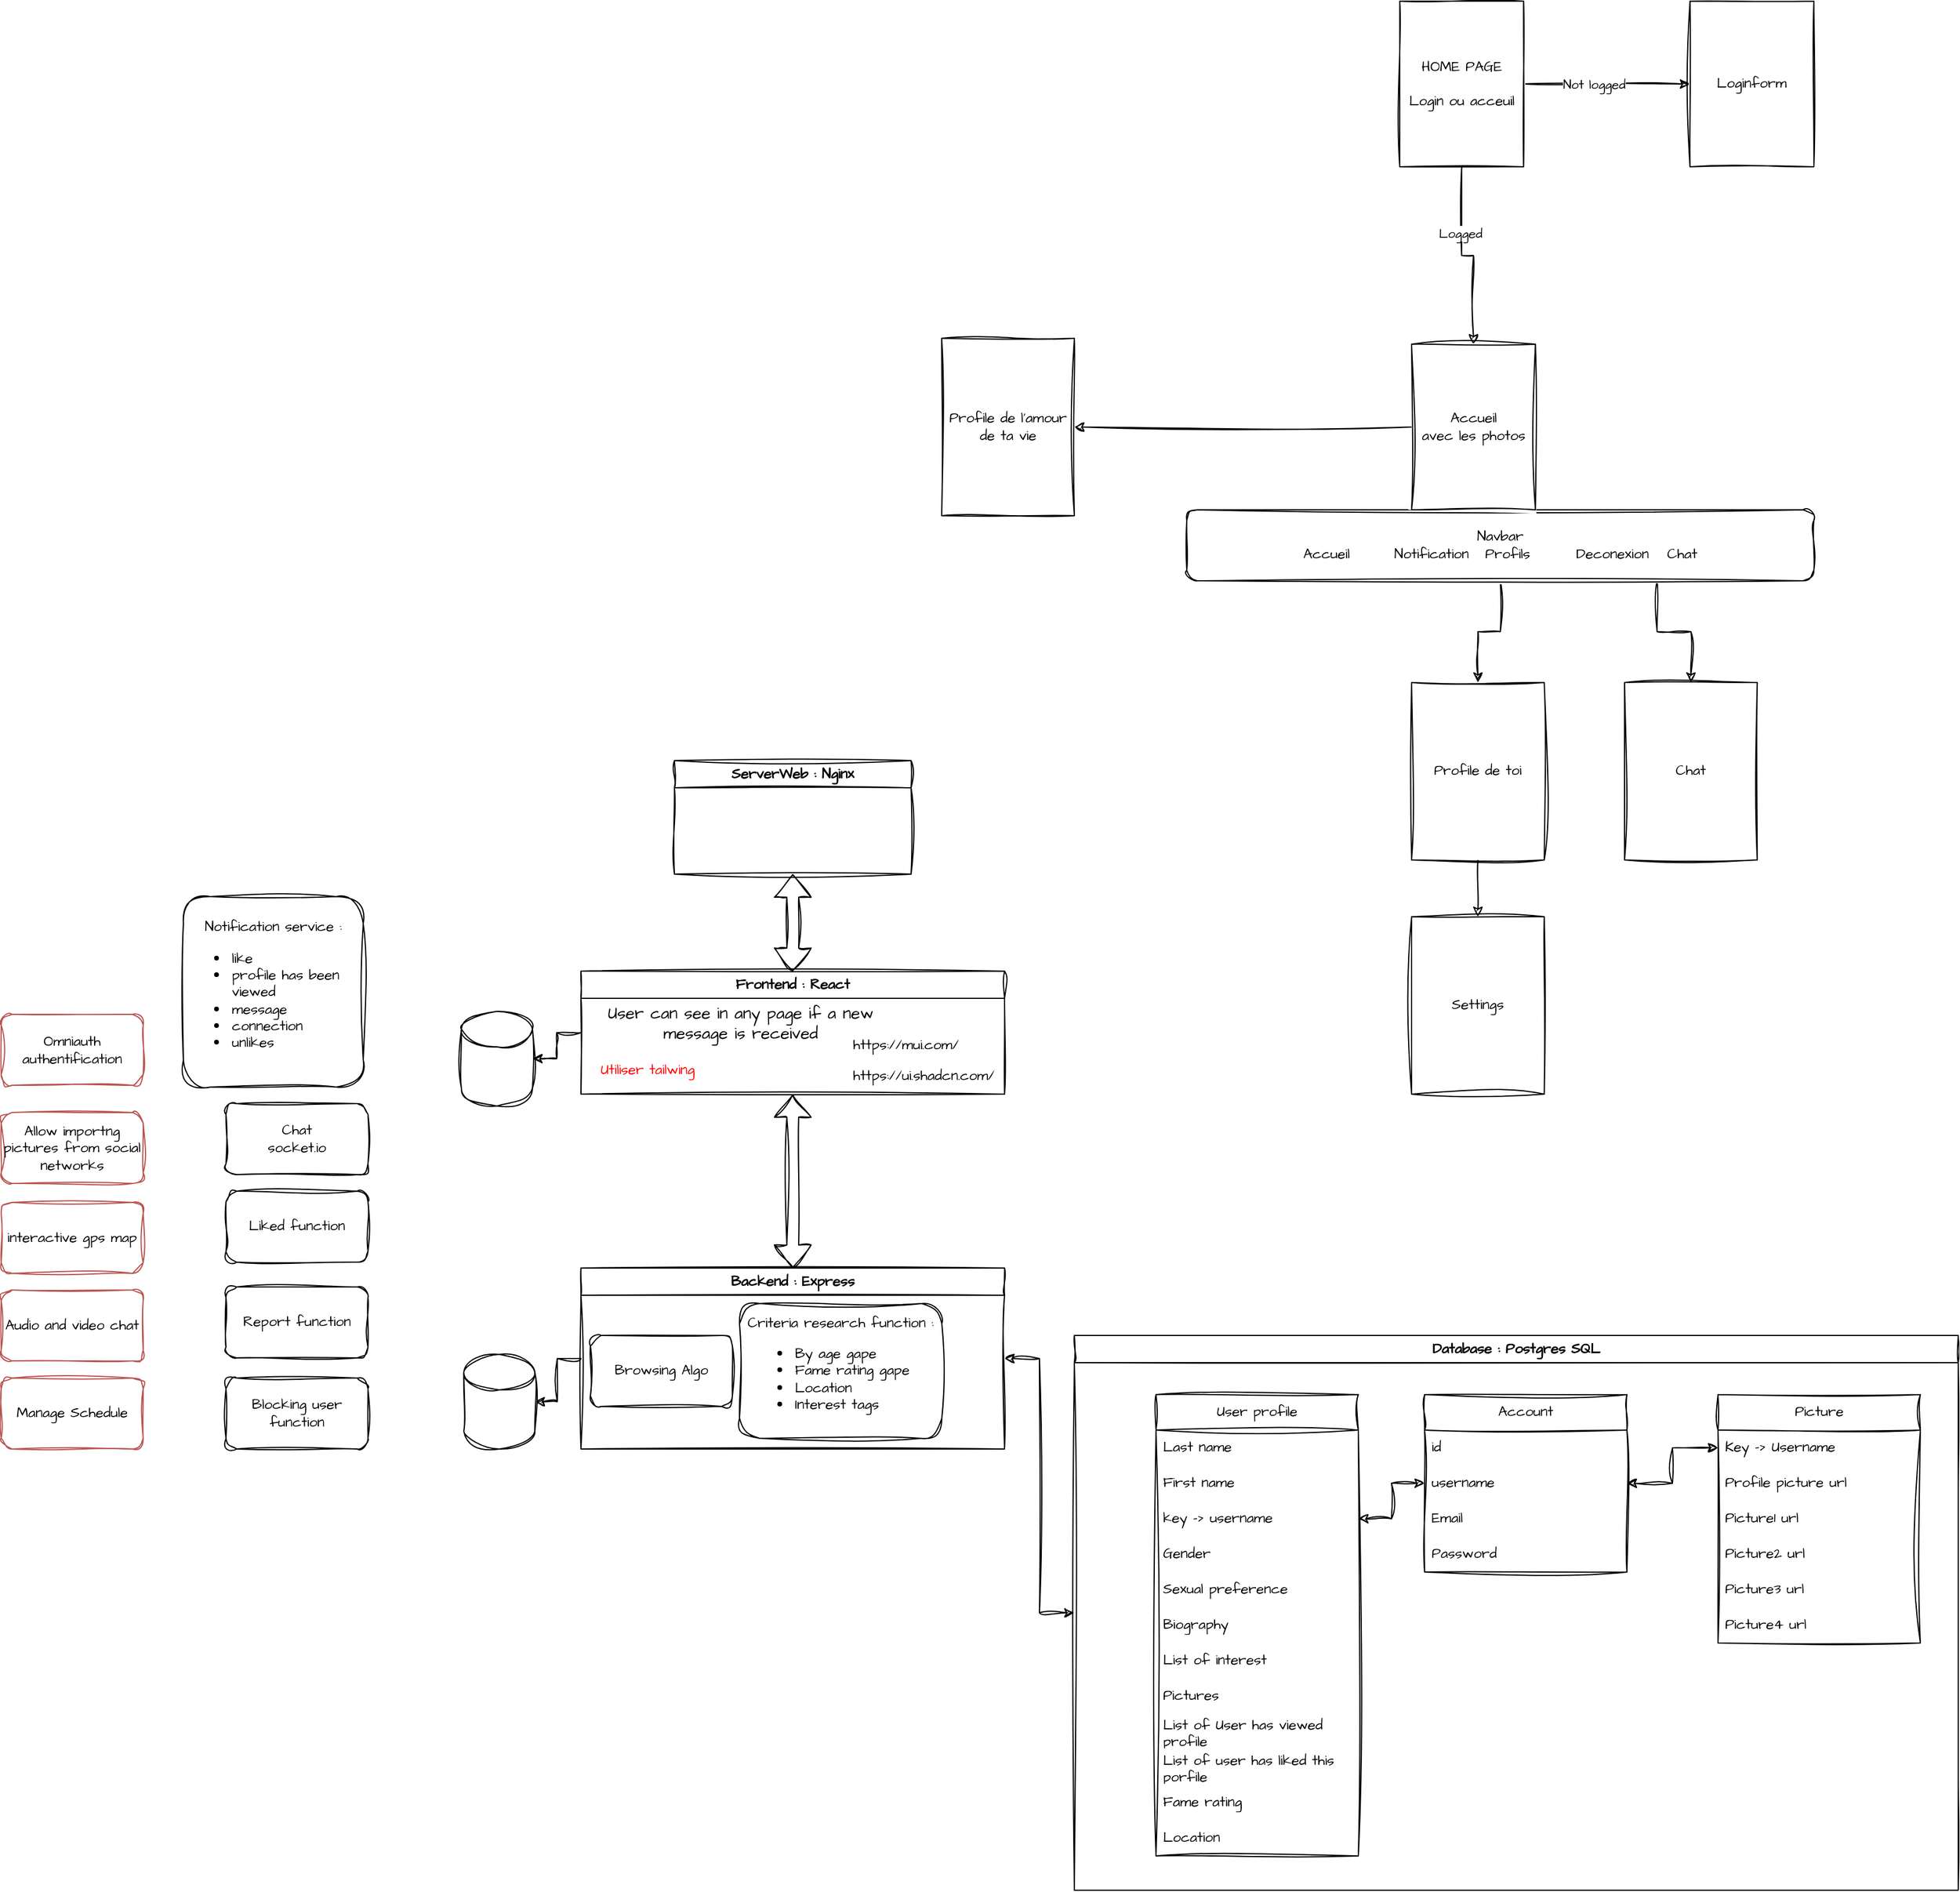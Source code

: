 <mxfile version="24.9.0">
  <diagram name="Page-1" id="Q7tfnPexunBZny2sYKph">
    <mxGraphModel dx="3707" dy="2286" grid="1" gridSize="10" guides="1" tooltips="1" connect="1" arrows="1" fold="1" page="1" pageScale="1" pageWidth="1100" pageHeight="850" math="0" shadow="0">
      <root>
        <mxCell id="0" />
        <mxCell id="1" parent="0" />
        <mxCell id="S1SbkGCBZv2tsu4nMbMJ-1" value="&lt;div&gt;Frontend : React &lt;br&gt;&lt;/div&gt;" style="swimlane;whiteSpace=wrap;html=1;hachureGap=4;fontFamily=Architects Daughter;fontSource=https%3A%2F%2Ffonts.googleapis.com%2Fcss%3Ffamily%3DArchitects%2BDaughter;sketch=1;curveFitting=1;jiggle=2;" vertex="1" parent="1">
          <mxGeometry x="-112" y="10" width="358" height="104.003" as="geometry" />
        </mxCell>
        <mxCell id="S1SbkGCBZv2tsu4nMbMJ-2" value="&lt;font style=&quot;font-size: 14px;&quot;&gt;User can see in any page if a new message is received&lt;/font&gt;" style="text;html=1;align=center;verticalAlign=middle;whiteSpace=wrap;rounded=0;fontFamily=Architects Daughter;fontSource=https%3A%2F%2Ffonts.googleapis.com%2Fcss%3Ffamily%3DArchitects%2BDaughter;sketch=1;curveFitting=1;jiggle=2;" vertex="1" parent="S1SbkGCBZv2tsu4nMbMJ-1">
          <mxGeometry x="-6" y="29" width="282" height="30" as="geometry" />
        </mxCell>
        <mxCell id="S1SbkGCBZv2tsu4nMbMJ-3" value="&lt;font color=&quot;#ff0000&quot;&gt;Utiliser tailwing&lt;/font&gt;" style="text;html=1;align=center;verticalAlign=middle;whiteSpace=wrap;rounded=0;fontFamily=Architects Daughter;fontSource=https%3A%2F%2Ffonts.googleapis.com%2Fcss%3Ffamily%3DArchitects%2BDaughter;sketch=1;curveFitting=1;jiggle=2;" vertex="1" parent="S1SbkGCBZv2tsu4nMbMJ-1">
          <mxGeometry y="69" width="113" height="30" as="geometry" />
        </mxCell>
        <UserObject label="https://ui.shadcn.com/" link="https://ui.shadcn.com/" id="S1SbkGCBZv2tsu4nMbMJ-4">
          <mxCell style="text;whiteSpace=wrap;fontFamily=Architects Daughter;fontSource=https%3A%2F%2Ffonts.googleapis.com%2Fcss%3Ffamily%3DArchitects%2BDaughter;sketch=1;curveFitting=1;jiggle=2;" vertex="1" parent="S1SbkGCBZv2tsu4nMbMJ-1">
            <mxGeometry x="228" y="74.993" width="148" height="36" as="geometry" />
          </mxCell>
        </UserObject>
        <UserObject label="https://mui.com/" link="https://mui.com/" id="S1SbkGCBZv2tsu4nMbMJ-5">
          <mxCell style="text;whiteSpace=wrap;fontFamily=Architects Daughter;fontSource=https%3A%2F%2Ffonts.googleapis.com%2Fcss%3Ffamily%3DArchitects%2BDaughter;sketch=1;curveFitting=1;jiggle=2;" vertex="1" parent="S1SbkGCBZv2tsu4nMbMJ-1">
            <mxGeometry x="228.004" y="48.996" width="117" height="36" as="geometry" />
          </mxCell>
        </UserObject>
        <mxCell id="S1SbkGCBZv2tsu4nMbMJ-6" style="edgeStyle=orthogonalEdgeStyle;rounded=0;hachureGap=4;orthogonalLoop=1;jettySize=auto;html=1;exitX=1;exitY=0.5;exitDx=0;exitDy=0;entryX=0;entryY=0.5;entryDx=0;entryDy=0;fontFamily=Architects Daughter;fontSource=https%3A%2F%2Ffonts.googleapis.com%2Fcss%3Ffamily%3DArchitects%2BDaughter;startArrow=classic;startFill=1;sketch=1;curveFitting=1;jiggle=2;" edge="1" parent="1" source="S1SbkGCBZv2tsu4nMbMJ-8" target="S1SbkGCBZv2tsu4nMbMJ-15">
          <mxGeometry relative="1" as="geometry" />
        </mxCell>
        <mxCell id="S1SbkGCBZv2tsu4nMbMJ-7" style="edgeStyle=orthogonalEdgeStyle;rounded=0;hachureGap=4;orthogonalLoop=1;jettySize=auto;html=1;exitX=0;exitY=0.5;exitDx=0;exitDy=0;fontFamily=Architects Daughter;fontSource=https%3A%2F%2Ffonts.googleapis.com%2Fcss%3Ffamily%3DArchitects%2BDaughter;entryX=1;entryY=0.5;entryDx=0;entryDy=0;entryPerimeter=0;sketch=1;curveFitting=1;jiggle=2;" edge="1" parent="1" source="S1SbkGCBZv2tsu4nMbMJ-8" target="S1SbkGCBZv2tsu4nMbMJ-56">
          <mxGeometry relative="1" as="geometry">
            <mxPoint x="-183" y="296" as="targetPoint" />
          </mxGeometry>
        </mxCell>
        <mxCell id="S1SbkGCBZv2tsu4nMbMJ-8" value="Backend : Express" style="swimlane;whiteSpace=wrap;html=1;hachureGap=4;fontFamily=Architects Daughter;fontSource=https%3A%2F%2Ffonts.googleapis.com%2Fcss%3Ffamily%3DArchitects%2BDaughter;startSize=23;sketch=1;curveFitting=1;jiggle=2;" vertex="1" parent="1">
          <mxGeometry x="-112" y="261" width="358" height="153" as="geometry" />
        </mxCell>
        <mxCell id="S1SbkGCBZv2tsu4nMbMJ-9" value="Browsing Algo" style="rounded=1;whiteSpace=wrap;html=1;hachureGap=4;fontFamily=Architects Daughter;fontSource=https%3A%2F%2Ffonts.googleapis.com%2Fcss%3Ffamily%3DArchitects%2BDaughter;sketch=1;curveFitting=1;jiggle=2;" vertex="1" parent="S1SbkGCBZv2tsu4nMbMJ-8">
          <mxGeometry x="8" y="57" width="120" height="60" as="geometry" />
        </mxCell>
        <mxCell id="S1SbkGCBZv2tsu4nMbMJ-10" value="Criteria research function :&lt;br&gt;&lt;div align=&quot;left&quot;&gt;&lt;ul&gt;&lt;li&gt;By age gape&lt;/li&gt;&lt;li&gt;Fame rating gape&lt;/li&gt;&lt;li&gt;Location&lt;/li&gt;&lt;li&gt;Interest tags&lt;/li&gt;&lt;/ul&gt;&lt;/div&gt;" style="rounded=1;whiteSpace=wrap;html=1;hachureGap=4;fontFamily=Architects Daughter;fontSource=https%3A%2F%2Ffonts.googleapis.com%2Fcss%3Ffamily%3DArchitects%2BDaughter;sketch=1;curveFitting=1;jiggle=2;" vertex="1" parent="S1SbkGCBZv2tsu4nMbMJ-8">
          <mxGeometry x="134" y="30" width="171" height="114" as="geometry" />
        </mxCell>
        <mxCell id="S1SbkGCBZv2tsu4nMbMJ-11" value="" style="shape=flexArrow;endArrow=classic;startArrow=classic;html=1;rounded=0;hachureGap=4;fontFamily=Architects Daughter;fontSource=https%3A%2F%2Ffonts.googleapis.com%2Fcss%3Ffamily%3DArchitects%2BDaughter;exitX=0.5;exitY=0;exitDx=0;exitDy=0;sketch=1;curveFitting=1;jiggle=2;" edge="1" parent="1" source="S1SbkGCBZv2tsu4nMbMJ-1" target="S1SbkGCBZv2tsu4nMbMJ-12">
          <mxGeometry width="100" height="100" relative="1" as="geometry">
            <mxPoint x="59" y="231" as="sourcePoint" />
            <mxPoint x="159" y="131" as="targetPoint" />
          </mxGeometry>
        </mxCell>
        <mxCell id="S1SbkGCBZv2tsu4nMbMJ-12" value="ServerWeb : Nginx" style="swimlane;whiteSpace=wrap;html=1;hachureGap=4;fontFamily=Architects Daughter;fontSource=https%3A%2F%2Ffonts.googleapis.com%2Fcss%3Ffamily%3DArchitects%2BDaughter;sketch=1;curveFitting=1;jiggle=2;" vertex="1" parent="1">
          <mxGeometry x="-33" y="-168" width="200" height="96" as="geometry" />
        </mxCell>
        <mxCell id="S1SbkGCBZv2tsu4nMbMJ-13" value="" style="shape=flexArrow;endArrow=classic;startArrow=classic;html=1;rounded=0;hachureGap=4;fontFamily=Architects Daughter;fontSource=https%3A%2F%2Ffonts.googleapis.com%2Fcss%3Ffamily%3DArchitects%2BDaughter;exitX=0.5;exitY=0;exitDx=0;exitDy=0;entryX=0.5;entryY=1;entryDx=0;entryDy=0;sketch=1;curveFitting=1;jiggle=2;" edge="1" parent="1" source="S1SbkGCBZv2tsu4nMbMJ-8" target="S1SbkGCBZv2tsu4nMbMJ-1">
          <mxGeometry width="100" height="100" relative="1" as="geometry">
            <mxPoint x="-21" y="118" as="sourcePoint" />
            <mxPoint x="61" y="122" as="targetPoint" />
          </mxGeometry>
        </mxCell>
        <mxCell id="S1SbkGCBZv2tsu4nMbMJ-14" value="&amp;nbsp;" style="text;whiteSpace=wrap;html=1;fontFamily=Architects Daughter;fontSource=https%3A%2F%2Ffonts.googleapis.com%2Fcss%3Ffamily%3DArchitects%2BDaughter;sketch=1;curveFitting=1;jiggle=2;" vertex="1" parent="1">
          <mxGeometry x="144.5" y="117" width="33" height="36" as="geometry" />
        </mxCell>
        <mxCell id="S1SbkGCBZv2tsu4nMbMJ-15" value="Database : Postgres SQL" style="swimlane;whiteSpace=wrap;html=1;hachureGap=4;fontFamily=Architects Daughter;fontSource=https%3A%2F%2Ffonts.googleapis.com%2Fcss%3Ffamily%3DArchitects%2BDaughter;sketch=1;curveFitting=1;jiggle=2;" vertex="1" parent="1">
          <mxGeometry x="305" y="318" width="747" height="469" as="geometry" />
        </mxCell>
        <mxCell id="S1SbkGCBZv2tsu4nMbMJ-16" value="User profile" style="swimlane;fontStyle=0;childLayout=stackLayout;horizontal=1;startSize=30;horizontalStack=0;resizeParent=1;resizeParentMax=0;resizeLast=0;collapsible=1;marginBottom=0;whiteSpace=wrap;html=1;hachureGap=4;fontFamily=Architects Daughter;fontSource=https%3A%2F%2Ffonts.googleapis.com%2Fcss%3Ffamily%3DArchitects%2BDaughter;sketch=1;curveFitting=1;jiggle=2;" vertex="1" parent="S1SbkGCBZv2tsu4nMbMJ-15">
          <mxGeometry x="69" y="50" width="171" height="390" as="geometry" />
        </mxCell>
        <mxCell id="S1SbkGCBZv2tsu4nMbMJ-17" value="Last name" style="text;strokeColor=none;fillColor=none;align=left;verticalAlign=middle;spacingLeft=4;spacingRight=4;overflow=hidden;points=[[0,0.5],[1,0.5]];portConstraint=eastwest;rotatable=0;whiteSpace=wrap;html=1;fontFamily=Architects Daughter;fontSource=https%3A%2F%2Ffonts.googleapis.com%2Fcss%3Ffamily%3DArchitects%2BDaughter;sketch=1;curveFitting=1;jiggle=2;" vertex="1" parent="S1SbkGCBZv2tsu4nMbMJ-16">
          <mxGeometry y="30" width="171" height="30" as="geometry" />
        </mxCell>
        <mxCell id="S1SbkGCBZv2tsu4nMbMJ-18" value="First name" style="text;strokeColor=none;fillColor=none;align=left;verticalAlign=middle;spacingLeft=4;spacingRight=4;overflow=hidden;points=[[0,0.5],[1,0.5]];portConstraint=eastwest;rotatable=0;whiteSpace=wrap;html=1;fontFamily=Architects Daughter;fontSource=https%3A%2F%2Ffonts.googleapis.com%2Fcss%3Ffamily%3DArchitects%2BDaughter;sketch=1;curveFitting=1;jiggle=2;" vertex="1" parent="S1SbkGCBZv2tsu4nMbMJ-16">
          <mxGeometry y="60" width="171" height="30" as="geometry" />
        </mxCell>
        <mxCell id="S1SbkGCBZv2tsu4nMbMJ-19" value="key -&amp;gt; username" style="text;strokeColor=none;fillColor=none;align=left;verticalAlign=middle;spacingLeft=4;spacingRight=4;overflow=hidden;points=[[0,0.5],[1,0.5]];portConstraint=eastwest;rotatable=0;whiteSpace=wrap;html=1;fontFamily=Architects Daughter;fontSource=https%3A%2F%2Ffonts.googleapis.com%2Fcss%3Ffamily%3DArchitects%2BDaughter;sketch=1;curveFitting=1;jiggle=2;" vertex="1" parent="S1SbkGCBZv2tsu4nMbMJ-16">
          <mxGeometry y="90" width="171" height="30" as="geometry" />
        </mxCell>
        <mxCell id="S1SbkGCBZv2tsu4nMbMJ-20" value="Gender" style="text;strokeColor=none;fillColor=none;align=left;verticalAlign=middle;spacingLeft=4;spacingRight=4;overflow=hidden;points=[[0,0.5],[1,0.5]];portConstraint=eastwest;rotatable=0;whiteSpace=wrap;html=1;fontFamily=Architects Daughter;fontSource=https%3A%2F%2Ffonts.googleapis.com%2Fcss%3Ffamily%3DArchitects%2BDaughter;sketch=1;curveFitting=1;jiggle=2;" vertex="1" parent="S1SbkGCBZv2tsu4nMbMJ-16">
          <mxGeometry y="120" width="171" height="30" as="geometry" />
        </mxCell>
        <mxCell id="S1SbkGCBZv2tsu4nMbMJ-21" value="Sexual preference" style="text;strokeColor=none;fillColor=none;align=left;verticalAlign=middle;spacingLeft=4;spacingRight=4;overflow=hidden;points=[[0,0.5],[1,0.5]];portConstraint=eastwest;rotatable=0;whiteSpace=wrap;html=1;fontFamily=Architects Daughter;fontSource=https%3A%2F%2Ffonts.googleapis.com%2Fcss%3Ffamily%3DArchitects%2BDaughter;sketch=1;curveFitting=1;jiggle=2;" vertex="1" parent="S1SbkGCBZv2tsu4nMbMJ-16">
          <mxGeometry y="150" width="171" height="30" as="geometry" />
        </mxCell>
        <mxCell id="S1SbkGCBZv2tsu4nMbMJ-22" value="Biography" style="text;strokeColor=none;fillColor=none;align=left;verticalAlign=middle;spacingLeft=4;spacingRight=4;overflow=hidden;points=[[0,0.5],[1,0.5]];portConstraint=eastwest;rotatable=0;whiteSpace=wrap;html=1;fontFamily=Architects Daughter;fontSource=https%3A%2F%2Ffonts.googleapis.com%2Fcss%3Ffamily%3DArchitects%2BDaughter;sketch=1;curveFitting=1;jiggle=2;" vertex="1" parent="S1SbkGCBZv2tsu4nMbMJ-16">
          <mxGeometry y="180" width="171" height="30" as="geometry" />
        </mxCell>
        <mxCell id="S1SbkGCBZv2tsu4nMbMJ-23" value="List of interest" style="text;strokeColor=none;fillColor=none;align=left;verticalAlign=middle;spacingLeft=4;spacingRight=4;overflow=hidden;points=[[0,0.5],[1,0.5]];portConstraint=eastwest;rotatable=0;whiteSpace=wrap;html=1;fontFamily=Architects Daughter;fontSource=https%3A%2F%2Ffonts.googleapis.com%2Fcss%3Ffamily%3DArchitects%2BDaughter;sketch=1;curveFitting=1;jiggle=2;" vertex="1" parent="S1SbkGCBZv2tsu4nMbMJ-16">
          <mxGeometry y="210" width="171" height="30" as="geometry" />
        </mxCell>
        <mxCell id="S1SbkGCBZv2tsu4nMbMJ-24" value="Pictures" style="text;strokeColor=none;fillColor=none;align=left;verticalAlign=middle;spacingLeft=4;spacingRight=4;overflow=hidden;points=[[0,0.5],[1,0.5]];portConstraint=eastwest;rotatable=0;whiteSpace=wrap;html=1;fontFamily=Architects Daughter;fontSource=https%3A%2F%2Ffonts.googleapis.com%2Fcss%3Ffamily%3DArchitects%2BDaughter;sketch=1;curveFitting=1;jiggle=2;" vertex="1" parent="S1SbkGCBZv2tsu4nMbMJ-16">
          <mxGeometry y="240" width="171" height="30" as="geometry" />
        </mxCell>
        <mxCell id="S1SbkGCBZv2tsu4nMbMJ-25" value="List of User has viewed profile" style="text;strokeColor=none;fillColor=none;align=left;verticalAlign=middle;spacingLeft=4;spacingRight=4;overflow=hidden;points=[[0,0.5],[1,0.5]];portConstraint=eastwest;rotatable=0;whiteSpace=wrap;html=1;fontFamily=Architects Daughter;fontSource=https%3A%2F%2Ffonts.googleapis.com%2Fcss%3Ffamily%3DArchitects%2BDaughter;sketch=1;curveFitting=1;jiggle=2;" vertex="1" parent="S1SbkGCBZv2tsu4nMbMJ-16">
          <mxGeometry y="270" width="171" height="30" as="geometry" />
        </mxCell>
        <mxCell id="S1SbkGCBZv2tsu4nMbMJ-26" value="List of user has liked this porfile" style="text;strokeColor=none;fillColor=none;align=left;verticalAlign=middle;spacingLeft=4;spacingRight=4;overflow=hidden;points=[[0,0.5],[1,0.5]];portConstraint=eastwest;rotatable=0;whiteSpace=wrap;html=1;fontFamily=Architects Daughter;fontSource=https%3A%2F%2Ffonts.googleapis.com%2Fcss%3Ffamily%3DArchitects%2BDaughter;sketch=1;curveFitting=1;jiggle=2;" vertex="1" parent="S1SbkGCBZv2tsu4nMbMJ-16">
          <mxGeometry y="300" width="171" height="30" as="geometry" />
        </mxCell>
        <mxCell id="S1SbkGCBZv2tsu4nMbMJ-27" value="Fame rating" style="text;strokeColor=none;fillColor=none;align=left;verticalAlign=middle;spacingLeft=4;spacingRight=4;overflow=hidden;points=[[0,0.5],[1,0.5]];portConstraint=eastwest;rotatable=0;whiteSpace=wrap;html=1;fontFamily=Architects Daughter;fontSource=https%3A%2F%2Ffonts.googleapis.com%2Fcss%3Ffamily%3DArchitects%2BDaughter;sketch=1;curveFitting=1;jiggle=2;" vertex="1" parent="S1SbkGCBZv2tsu4nMbMJ-16">
          <mxGeometry y="330" width="171" height="30" as="geometry" />
        </mxCell>
        <mxCell id="S1SbkGCBZv2tsu4nMbMJ-28" value="Location" style="text;strokeColor=none;fillColor=none;align=left;verticalAlign=middle;spacingLeft=4;spacingRight=4;overflow=hidden;points=[[0,0.5],[1,0.5]];portConstraint=eastwest;rotatable=0;whiteSpace=wrap;html=1;fontFamily=Architects Daughter;fontSource=https%3A%2F%2Ffonts.googleapis.com%2Fcss%3Ffamily%3DArchitects%2BDaughter;sketch=1;curveFitting=1;jiggle=2;" vertex="1" parent="S1SbkGCBZv2tsu4nMbMJ-16">
          <mxGeometry y="360" width="171" height="30" as="geometry" />
        </mxCell>
        <mxCell id="S1SbkGCBZv2tsu4nMbMJ-29" value="Account" style="swimlane;fontStyle=0;childLayout=stackLayout;horizontal=1;startSize=30;horizontalStack=0;resizeParent=1;resizeParentMax=0;resizeLast=0;collapsible=1;marginBottom=0;whiteSpace=wrap;html=1;hachureGap=4;fontFamily=Architects Daughter;fontSource=https%3A%2F%2Ffonts.googleapis.com%2Fcss%3Ffamily%3DArchitects%2BDaughter;sketch=1;curveFitting=1;jiggle=2;" vertex="1" parent="S1SbkGCBZv2tsu4nMbMJ-15">
          <mxGeometry x="296" y="50" width="171" height="150" as="geometry" />
        </mxCell>
        <mxCell id="S1SbkGCBZv2tsu4nMbMJ-30" value="id" style="text;strokeColor=none;fillColor=none;align=left;verticalAlign=middle;spacingLeft=4;spacingRight=4;overflow=hidden;points=[[0,0.5],[1,0.5]];portConstraint=eastwest;rotatable=0;whiteSpace=wrap;html=1;fontFamily=Architects Daughter;fontSource=https%3A%2F%2Ffonts.googleapis.com%2Fcss%3Ffamily%3DArchitects%2BDaughter;sketch=1;curveFitting=1;jiggle=2;" vertex="1" parent="S1SbkGCBZv2tsu4nMbMJ-29">
          <mxGeometry y="30" width="171" height="30" as="geometry" />
        </mxCell>
        <mxCell id="S1SbkGCBZv2tsu4nMbMJ-31" value="username" style="text;strokeColor=none;fillColor=none;align=left;verticalAlign=middle;spacingLeft=4;spacingRight=4;overflow=hidden;points=[[0,0.5],[1,0.5]];portConstraint=eastwest;rotatable=0;whiteSpace=wrap;html=1;fontFamily=Architects Daughter;fontSource=https%3A%2F%2Ffonts.googleapis.com%2Fcss%3Ffamily%3DArchitects%2BDaughter;sketch=1;curveFitting=1;jiggle=2;" vertex="1" parent="S1SbkGCBZv2tsu4nMbMJ-29">
          <mxGeometry y="60" width="171" height="30" as="geometry" />
        </mxCell>
        <mxCell id="S1SbkGCBZv2tsu4nMbMJ-32" value="&lt;div&gt;Email&lt;/div&gt;" style="text;strokeColor=none;fillColor=none;align=left;verticalAlign=middle;spacingLeft=4;spacingRight=4;overflow=hidden;points=[[0,0.5],[1,0.5]];portConstraint=eastwest;rotatable=0;whiteSpace=wrap;html=1;fontFamily=Architects Daughter;fontSource=https%3A%2F%2Ffonts.googleapis.com%2Fcss%3Ffamily%3DArchitects%2BDaughter;sketch=1;curveFitting=1;jiggle=2;" vertex="1" parent="S1SbkGCBZv2tsu4nMbMJ-29">
          <mxGeometry y="90" width="171" height="30" as="geometry" />
        </mxCell>
        <mxCell id="S1SbkGCBZv2tsu4nMbMJ-33" value="&lt;div&gt;Password&lt;/div&gt;" style="text;strokeColor=none;fillColor=none;align=left;verticalAlign=middle;spacingLeft=4;spacingRight=4;overflow=hidden;points=[[0,0.5],[1,0.5]];portConstraint=eastwest;rotatable=0;whiteSpace=wrap;html=1;fontFamily=Architects Daughter;fontSource=https%3A%2F%2Ffonts.googleapis.com%2Fcss%3Ffamily%3DArchitects%2BDaughter;sketch=1;curveFitting=1;jiggle=2;" vertex="1" parent="S1SbkGCBZv2tsu4nMbMJ-29">
          <mxGeometry y="120" width="171" height="30" as="geometry" />
        </mxCell>
        <mxCell id="S1SbkGCBZv2tsu4nMbMJ-34" style="edgeStyle=orthogonalEdgeStyle;rounded=0;hachureGap=4;orthogonalLoop=1;jettySize=auto;html=1;exitX=1;exitY=0.5;exitDx=0;exitDy=0;fontFamily=Architects Daughter;fontSource=https%3A%2F%2Ffonts.googleapis.com%2Fcss%3Ffamily%3DArchitects%2BDaughter;startArrow=classic;startFill=1;sketch=1;curveFitting=1;jiggle=2;" edge="1" parent="S1SbkGCBZv2tsu4nMbMJ-15" source="S1SbkGCBZv2tsu4nMbMJ-19" target="S1SbkGCBZv2tsu4nMbMJ-31">
          <mxGeometry relative="1" as="geometry" />
        </mxCell>
        <mxCell id="S1SbkGCBZv2tsu4nMbMJ-35" value="Picture" style="swimlane;fontStyle=0;childLayout=stackLayout;horizontal=1;startSize=30;horizontalStack=0;resizeParent=1;resizeParentMax=0;resizeLast=0;collapsible=1;marginBottom=0;whiteSpace=wrap;html=1;hachureGap=4;fontFamily=Architects Daughter;fontSource=https%3A%2F%2Ffonts.googleapis.com%2Fcss%3Ffamily%3DArchitects%2BDaughter;sketch=1;curveFitting=1;jiggle=2;" vertex="1" parent="S1SbkGCBZv2tsu4nMbMJ-15">
          <mxGeometry x="544" y="50" width="171" height="210" as="geometry" />
        </mxCell>
        <mxCell id="S1SbkGCBZv2tsu4nMbMJ-36" value="Key -&amp;gt; Username" style="text;strokeColor=none;fillColor=none;align=left;verticalAlign=middle;spacingLeft=4;spacingRight=4;overflow=hidden;points=[[0,0.5],[1,0.5]];portConstraint=eastwest;rotatable=0;whiteSpace=wrap;html=1;fontFamily=Architects Daughter;fontSource=https%3A%2F%2Ffonts.googleapis.com%2Fcss%3Ffamily%3DArchitects%2BDaughter;sketch=1;curveFitting=1;jiggle=2;" vertex="1" parent="S1SbkGCBZv2tsu4nMbMJ-35">
          <mxGeometry y="30" width="171" height="30" as="geometry" />
        </mxCell>
        <mxCell id="S1SbkGCBZv2tsu4nMbMJ-37" value="Profile picture url" style="text;strokeColor=none;fillColor=none;align=left;verticalAlign=middle;spacingLeft=4;spacingRight=4;overflow=hidden;points=[[0,0.5],[1,0.5]];portConstraint=eastwest;rotatable=0;whiteSpace=wrap;html=1;fontFamily=Architects Daughter;fontSource=https%3A%2F%2Ffonts.googleapis.com%2Fcss%3Ffamily%3DArchitects%2BDaughter;sketch=1;curveFitting=1;jiggle=2;" vertex="1" parent="S1SbkGCBZv2tsu4nMbMJ-35">
          <mxGeometry y="60" width="171" height="30" as="geometry" />
        </mxCell>
        <mxCell id="S1SbkGCBZv2tsu4nMbMJ-38" value="Picture1 url" style="text;strokeColor=none;fillColor=none;align=left;verticalAlign=middle;spacingLeft=4;spacingRight=4;overflow=hidden;points=[[0,0.5],[1,0.5]];portConstraint=eastwest;rotatable=0;whiteSpace=wrap;html=1;fontFamily=Architects Daughter;fontSource=https%3A%2F%2Ffonts.googleapis.com%2Fcss%3Ffamily%3DArchitects%2BDaughter;sketch=1;curveFitting=1;jiggle=2;" vertex="1" parent="S1SbkGCBZv2tsu4nMbMJ-35">
          <mxGeometry y="90" width="171" height="30" as="geometry" />
        </mxCell>
        <mxCell id="S1SbkGCBZv2tsu4nMbMJ-39" value="Picture2 url" style="text;strokeColor=none;fillColor=none;align=left;verticalAlign=middle;spacingLeft=4;spacingRight=4;overflow=hidden;points=[[0,0.5],[1,0.5]];portConstraint=eastwest;rotatable=0;whiteSpace=wrap;html=1;fontFamily=Architects Daughter;fontSource=https%3A%2F%2Ffonts.googleapis.com%2Fcss%3Ffamily%3DArchitects%2BDaughter;sketch=1;curveFitting=1;jiggle=2;" vertex="1" parent="S1SbkGCBZv2tsu4nMbMJ-35">
          <mxGeometry y="120" width="171" height="30" as="geometry" />
        </mxCell>
        <mxCell id="S1SbkGCBZv2tsu4nMbMJ-40" value="Picture3 url" style="text;strokeColor=none;fillColor=none;align=left;verticalAlign=middle;spacingLeft=4;spacingRight=4;overflow=hidden;points=[[0,0.5],[1,0.5]];portConstraint=eastwest;rotatable=0;whiteSpace=wrap;html=1;fontFamily=Architects Daughter;fontSource=https%3A%2F%2Ffonts.googleapis.com%2Fcss%3Ffamily%3DArchitects%2BDaughter;sketch=1;curveFitting=1;jiggle=2;" vertex="1" parent="S1SbkGCBZv2tsu4nMbMJ-35">
          <mxGeometry y="150" width="171" height="30" as="geometry" />
        </mxCell>
        <mxCell id="S1SbkGCBZv2tsu4nMbMJ-41" value="Picture4 url" style="text;strokeColor=none;fillColor=none;align=left;verticalAlign=middle;spacingLeft=4;spacingRight=4;overflow=hidden;points=[[0,0.5],[1,0.5]];portConstraint=eastwest;rotatable=0;whiteSpace=wrap;html=1;fontFamily=Architects Daughter;fontSource=https%3A%2F%2Ffonts.googleapis.com%2Fcss%3Ffamily%3DArchitects%2BDaughter;sketch=1;curveFitting=1;jiggle=2;" vertex="1" parent="S1SbkGCBZv2tsu4nMbMJ-35">
          <mxGeometry y="180" width="171" height="30" as="geometry" />
        </mxCell>
        <mxCell id="S1SbkGCBZv2tsu4nMbMJ-42" style="edgeStyle=orthogonalEdgeStyle;rounded=0;hachureGap=4;orthogonalLoop=1;jettySize=auto;html=1;exitX=1;exitY=0.5;exitDx=0;exitDy=0;entryX=0;entryY=0.5;entryDx=0;entryDy=0;fontFamily=Architects Daughter;fontSource=https%3A%2F%2Ffonts.googleapis.com%2Fcss%3Ffamily%3DArchitects%2BDaughter;startArrow=classic;startFill=1;sketch=1;curveFitting=1;jiggle=2;" edge="1" parent="S1SbkGCBZv2tsu4nMbMJ-15" source="S1SbkGCBZv2tsu4nMbMJ-31" target="S1SbkGCBZv2tsu4nMbMJ-36">
          <mxGeometry relative="1" as="geometry" />
        </mxCell>
        <mxCell id="S1SbkGCBZv2tsu4nMbMJ-43" value="Liked function" style="rounded=1;whiteSpace=wrap;html=1;hachureGap=4;fontFamily=Architects Daughter;fontSource=https%3A%2F%2Ffonts.googleapis.com%2Fcss%3Ffamily%3DArchitects%2BDaughter;sketch=1;curveFitting=1;jiggle=2;" vertex="1" parent="1">
          <mxGeometry x="-412" y="196" width="120" height="60" as="geometry" />
        </mxCell>
        <mxCell id="S1SbkGCBZv2tsu4nMbMJ-44" value="Report function" style="rounded=1;whiteSpace=wrap;html=1;hachureGap=4;fontFamily=Architects Daughter;fontSource=https%3A%2F%2Ffonts.googleapis.com%2Fcss%3Ffamily%3DArchitects%2BDaughter;sketch=1;curveFitting=1;jiggle=2;" vertex="1" parent="1">
          <mxGeometry x="-412" y="277" width="120" height="60" as="geometry" />
        </mxCell>
        <mxCell id="S1SbkGCBZv2tsu4nMbMJ-45" value="Blocking user function" style="rounded=1;whiteSpace=wrap;html=1;hachureGap=4;fontFamily=Architects Daughter;fontSource=https%3A%2F%2Ffonts.googleapis.com%2Fcss%3Ffamily%3DArchitects%2BDaughter;sketch=1;curveFitting=1;jiggle=2;" vertex="1" parent="1">
          <mxGeometry x="-412" y="354" width="120" height="60" as="geometry" />
        </mxCell>
        <mxCell id="S1SbkGCBZv2tsu4nMbMJ-46" value="&lt;div&gt;Chat&lt;br&gt;socket.io&lt;br&gt;&lt;/div&gt;" style="rounded=1;whiteSpace=wrap;html=1;hachureGap=4;fontFamily=Architects Daughter;fontSource=https%3A%2F%2Ffonts.googleapis.com%2Fcss%3Ffamily%3DArchitects%2BDaughter;sketch=1;curveFitting=1;jiggle=2;" vertex="1" parent="1">
          <mxGeometry x="-412" y="122" width="120" height="60" as="geometry" />
        </mxCell>
        <mxCell id="S1SbkGCBZv2tsu4nMbMJ-47" value="&lt;div&gt;Notification service :&lt;/div&gt;&lt;div align=&quot;left&quot;&gt;&lt;ul&gt;&lt;li&gt;like&lt;/li&gt;&lt;li&gt;profile has been viewed&lt;/li&gt;&lt;li&gt;message&lt;/li&gt;&lt;li&gt;connection&lt;/li&gt;&lt;li&gt;unlikes&lt;br&gt;&lt;/li&gt;&lt;/ul&gt;&lt;/div&gt;" style="rounded=1;whiteSpace=wrap;html=1;hachureGap=4;fontFamily=Architects Daughter;fontSource=https%3A%2F%2Ffonts.googleapis.com%2Fcss%3Ffamily%3DArchitects%2BDaughter;sketch=1;curveFitting=1;jiggle=2;" vertex="1" parent="1">
          <mxGeometry x="-448" y="-53" width="152" height="161" as="geometry" />
        </mxCell>
        <mxCell id="S1SbkGCBZv2tsu4nMbMJ-48" value="&amp;nbsp;" style="text;whiteSpace=wrap;html=1;fontFamily=Architects Daughter;fontSource=https%3A%2F%2Ffonts.googleapis.com%2Fcss%3Ffamily%3DArchitects%2BDaughter;sketch=1;curveFitting=1;jiggle=2;" vertex="1" parent="1">
          <mxGeometry x="154.667" y="603.333" width="33" height="36" as="geometry" />
        </mxCell>
        <mxCell id="S1SbkGCBZv2tsu4nMbMJ-49" value="Omniauth authentification" style="rounded=1;whiteSpace=wrap;html=1;hachureGap=4;fontFamily=Architects Daughter;fontSource=https%3A%2F%2Ffonts.googleapis.com%2Fcss%3Ffamily%3DArchitects%2BDaughter;fillColor=none;strokeColor=#b85450;sketch=1;curveFitting=1;jiggle=2;" vertex="1" parent="1">
          <mxGeometry x="-602" y="46.5" width="120" height="60" as="geometry" />
        </mxCell>
        <mxCell id="S1SbkGCBZv2tsu4nMbMJ-50" value="Allow importng pictures from social networks" style="rounded=1;whiteSpace=wrap;html=1;hachureGap=4;fontFamily=Architects Daughter;fontSource=https%3A%2F%2Ffonts.googleapis.com%2Fcss%3Ffamily%3DArchitects%2BDaughter;fillColor=none;strokeColor=#b85450;sketch=1;curveFitting=1;jiggle=2;" vertex="1" parent="1">
          <mxGeometry x="-602" y="129.5" width="120" height="60" as="geometry" />
        </mxCell>
        <mxCell id="S1SbkGCBZv2tsu4nMbMJ-51" value="interactive gps map" style="rounded=1;whiteSpace=wrap;html=1;hachureGap=4;fontFamily=Architects Daughter;fontSource=https%3A%2F%2Ffonts.googleapis.com%2Fcss%3Ffamily%3DArchitects%2BDaughter;fillColor=none;strokeColor=#b85450;sketch=1;curveFitting=1;jiggle=2;" vertex="1" parent="1">
          <mxGeometry x="-602" y="205.5" width="120" height="60" as="geometry" />
        </mxCell>
        <mxCell id="S1SbkGCBZv2tsu4nMbMJ-52" value="Audio and video chat " style="rounded=1;whiteSpace=wrap;html=1;hachureGap=4;fontFamily=Architects Daughter;fontSource=https%3A%2F%2Ffonts.googleapis.com%2Fcss%3Ffamily%3DArchitects%2BDaughter;fillColor=none;strokeColor=#b85450;sketch=1;curveFitting=1;jiggle=2;" vertex="1" parent="1">
          <mxGeometry x="-602" y="279.5" width="120" height="60" as="geometry" />
        </mxCell>
        <mxCell id="S1SbkGCBZv2tsu4nMbMJ-53" value="Manage Schedule" style="rounded=1;whiteSpace=wrap;html=1;hachureGap=4;fontFamily=Architects Daughter;fontSource=https%3A%2F%2Ffonts.googleapis.com%2Fcss%3Ffamily%3DArchitects%2BDaughter;fillColor=none;strokeColor=#b85450;sketch=1;curveFitting=1;jiggle=2;" vertex="1" parent="1">
          <mxGeometry x="-602" y="354" width="120" height="60" as="geometry" />
        </mxCell>
        <mxCell id="S1SbkGCBZv2tsu4nMbMJ-54" value="" style="shape=cylinder3;whiteSpace=wrap;html=1;boundedLbl=1;backgroundOutline=1;size=15;hachureGap=4;fontFamily=Architects Daughter;fontSource=https%3A%2F%2Ffonts.googleapis.com%2Fcss%3Ffamily%3DArchitects%2BDaughter;sketch=1;curveFitting=1;jiggle=2;" vertex="1" parent="1">
          <mxGeometry x="-213" y="44" width="60" height="80" as="geometry" />
        </mxCell>
        <mxCell id="S1SbkGCBZv2tsu4nMbMJ-55" style="edgeStyle=orthogonalEdgeStyle;rounded=0;hachureGap=4;orthogonalLoop=1;jettySize=auto;html=1;exitX=0;exitY=0.5;exitDx=0;exitDy=0;entryX=1;entryY=0.5;entryDx=0;entryDy=0;entryPerimeter=0;fontFamily=Architects Daughter;fontSource=https%3A%2F%2Ffonts.googleapis.com%2Fcss%3Ffamily%3DArchitects%2BDaughter;sketch=1;curveFitting=1;jiggle=2;" edge="1" parent="1" source="S1SbkGCBZv2tsu4nMbMJ-1" target="S1SbkGCBZv2tsu4nMbMJ-54">
          <mxGeometry relative="1" as="geometry" />
        </mxCell>
        <mxCell id="S1SbkGCBZv2tsu4nMbMJ-56" value="" style="shape=cylinder3;whiteSpace=wrap;html=1;boundedLbl=1;backgroundOutline=1;size=15;hachureGap=4;fontFamily=Architects Daughter;fontSource=https%3A%2F%2Ffonts.googleapis.com%2Fcss%3Ffamily%3DArchitects%2BDaughter;sketch=1;curveFitting=1;jiggle=2;" vertex="1" parent="1">
          <mxGeometry x="-211" y="334" width="60" height="80" as="geometry" />
        </mxCell>
        <mxCell id="S1SbkGCBZv2tsu4nMbMJ-57" value="&amp;nbsp;" style="text;whiteSpace=wrap;html=1;fontFamily=Architects Daughter;fontSource=https%3A%2F%2Ffonts.googleapis.com%2Fcss%3Ffamily%3DArchitects%2BDaughter;sketch=1;curveFitting=1;jiggle=2;" vertex="1" parent="1">
          <mxGeometry x="92" y="-274.25" width="33" height="36" as="geometry" />
        </mxCell>
        <mxCell id="S1SbkGCBZv2tsu4nMbMJ-58" value="&amp;nbsp;" style="text;whiteSpace=wrap;html=1;fontFamily=Architects Daughter;fontSource=https%3A%2F%2Ffonts.googleapis.com%2Fcss%3Ffamily%3DArchitects%2BDaughter;" vertex="1" parent="1">
          <mxGeometry x="-600" y="530" width="50" height="40" as="geometry" />
        </mxCell>
        <mxCell id="S1SbkGCBZv2tsu4nMbMJ-75" style="edgeStyle=orthogonalEdgeStyle;rounded=0;sketch=1;hachureGap=4;jiggle=2;curveFitting=1;orthogonalLoop=1;jettySize=auto;html=1;exitX=1;exitY=0.5;exitDx=0;exitDy=0;fontFamily=Architects Daughter;fontSource=https%3A%2F%2Ffonts.googleapis.com%2Fcss%3Ffamily%3DArchitects%2BDaughter;" edge="1" parent="1" source="S1SbkGCBZv2tsu4nMbMJ-59" target="S1SbkGCBZv2tsu4nMbMJ-73">
          <mxGeometry relative="1" as="geometry" />
        </mxCell>
        <mxCell id="S1SbkGCBZv2tsu4nMbMJ-76" value="Not logged" style="edgeLabel;html=1;align=center;verticalAlign=middle;resizable=0;points=[];sketch=1;hachureGap=4;jiggle=2;curveFitting=1;fontFamily=Architects Daughter;fontSource=https%3A%2F%2Ffonts.googleapis.com%2Fcss%3Ffamily%3DArchitects%2BDaughter;" vertex="1" connectable="0" parent="S1SbkGCBZv2tsu4nMbMJ-75">
          <mxGeometry x="-0.164" relative="1" as="geometry">
            <mxPoint as="offset" />
          </mxGeometry>
        </mxCell>
        <mxCell id="S1SbkGCBZv2tsu4nMbMJ-77" style="edgeStyle=orthogonalEdgeStyle;rounded=0;sketch=1;hachureGap=4;jiggle=2;curveFitting=1;orthogonalLoop=1;jettySize=auto;html=1;exitX=0.5;exitY=1;exitDx=0;exitDy=0;entryX=0.5;entryY=0;entryDx=0;entryDy=0;fontFamily=Architects Daughter;fontSource=https%3A%2F%2Ffonts.googleapis.com%2Fcss%3Ffamily%3DArchitects%2BDaughter;" edge="1" parent="1" source="S1SbkGCBZv2tsu4nMbMJ-59" target="S1SbkGCBZv2tsu4nMbMJ-74">
          <mxGeometry relative="1" as="geometry" />
        </mxCell>
        <mxCell id="S1SbkGCBZv2tsu4nMbMJ-78" value="Logged" style="edgeLabel;html=1;align=center;verticalAlign=middle;resizable=0;points=[];sketch=1;hachureGap=4;jiggle=2;curveFitting=1;fontFamily=Architects Daughter;fontSource=https%3A%2F%2Ffonts.googleapis.com%2Fcss%3Ffamily%3DArchitects%2BDaughter;" vertex="1" connectable="0" parent="S1SbkGCBZv2tsu4nMbMJ-77">
          <mxGeometry x="-0.305" y="-2" relative="1" as="geometry">
            <mxPoint as="offset" />
          </mxGeometry>
        </mxCell>
        <mxCell id="S1SbkGCBZv2tsu4nMbMJ-59" value="&lt;div&gt;HOME PAGE&lt;br&gt;&lt;/div&gt;&lt;div&gt;&lt;br&gt;&lt;/div&gt;&lt;div&gt;Login ou acceuil&lt;br&gt;&lt;/div&gt;" style="rounded=0;whiteSpace=wrap;html=1;sketch=1;hachureGap=4;jiggle=2;curveFitting=1;fontFamily=Architects Daughter;fontSource=https%3A%2F%2Ffonts.googleapis.com%2Fcss%3Ffamily%3DArchitects%2BDaughter;" vertex="1" parent="1">
          <mxGeometry x="580" y="-810" width="104.67" height="140" as="geometry" />
        </mxCell>
        <mxCell id="S1SbkGCBZv2tsu4nMbMJ-60" value="Chat" style="rounded=0;whiteSpace=wrap;html=1;sketch=1;hachureGap=4;jiggle=2;curveFitting=1;fontFamily=Architects Daughter;fontSource=https%3A%2F%2Ffonts.googleapis.com%2Fcss%3Ffamily%3DArchitects%2BDaughter;" vertex="1" parent="1">
          <mxGeometry x="770" y="-234" width="112.15" height="150" as="geometry" />
        </mxCell>
        <mxCell id="S1SbkGCBZv2tsu4nMbMJ-63" style="edgeStyle=orthogonalEdgeStyle;rounded=0;sketch=1;hachureGap=4;jiggle=2;curveFitting=1;orthogonalLoop=1;jettySize=auto;html=1;exitX=0.5;exitY=1;exitDx=0;exitDy=0;entryX=0.5;entryY=0;entryDx=0;entryDy=0;fontFamily=Architects Daughter;fontSource=https%3A%2F%2Ffonts.googleapis.com%2Fcss%3Ffamily%3DArchitects%2BDaughter;" edge="1" parent="1" source="S1SbkGCBZv2tsu4nMbMJ-61" target="S1SbkGCBZv2tsu4nMbMJ-62">
          <mxGeometry relative="1" as="geometry" />
        </mxCell>
        <mxCell id="S1SbkGCBZv2tsu4nMbMJ-61" value="Profile de toi" style="rounded=0;whiteSpace=wrap;html=1;sketch=1;hachureGap=4;jiggle=2;curveFitting=1;fontFamily=Architects Daughter;fontSource=https%3A%2F%2Ffonts.googleapis.com%2Fcss%3Ffamily%3DArchitects%2BDaughter;" vertex="1" parent="1">
          <mxGeometry x="590" y="-234" width="112.15" height="150" as="geometry" />
        </mxCell>
        <mxCell id="S1SbkGCBZv2tsu4nMbMJ-62" value="Settings" style="rounded=0;whiteSpace=wrap;html=1;sketch=1;hachureGap=4;jiggle=2;curveFitting=1;fontFamily=Architects Daughter;fontSource=https%3A%2F%2Ffonts.googleapis.com%2Fcss%3Ffamily%3DArchitects%2BDaughter;" vertex="1" parent="1">
          <mxGeometry x="590" y="-36" width="112.15" height="150" as="geometry" />
        </mxCell>
        <mxCell id="S1SbkGCBZv2tsu4nMbMJ-68" value="Profile de l&#39;amour de ta vie" style="rounded=0;whiteSpace=wrap;html=1;sketch=1;hachureGap=4;jiggle=2;curveFitting=1;fontFamily=Architects Daughter;fontSource=https%3A%2F%2Ffonts.googleapis.com%2Fcss%3Ffamily%3DArchitects%2BDaughter;" vertex="1" parent="1">
          <mxGeometry x="192.85" y="-525" width="112.15" height="150" as="geometry" />
        </mxCell>
        <mxCell id="S1SbkGCBZv2tsu4nMbMJ-70" style="edgeStyle=orthogonalEdgeStyle;rounded=0;sketch=1;hachureGap=4;jiggle=2;curveFitting=1;orthogonalLoop=1;jettySize=auto;html=1;exitX=0.75;exitY=1;exitDx=0;exitDy=0;entryX=0.5;entryY=0;entryDx=0;entryDy=0;fontFamily=Architects Daughter;fontSource=https%3A%2F%2Ffonts.googleapis.com%2Fcss%3Ffamily%3DArchitects%2BDaughter;" edge="1" parent="1" source="S1SbkGCBZv2tsu4nMbMJ-69" target="S1SbkGCBZv2tsu4nMbMJ-60">
          <mxGeometry relative="1" as="geometry" />
        </mxCell>
        <mxCell id="S1SbkGCBZv2tsu4nMbMJ-71" style="edgeStyle=orthogonalEdgeStyle;rounded=0;sketch=1;hachureGap=4;jiggle=2;curveFitting=1;orthogonalLoop=1;jettySize=auto;html=1;exitX=0.5;exitY=1;exitDx=0;exitDy=0;entryX=0.5;entryY=0;entryDx=0;entryDy=0;fontFamily=Architects Daughter;fontSource=https%3A%2F%2Ffonts.googleapis.com%2Fcss%3Ffamily%3DArchitects%2BDaughter;" edge="1" parent="1" source="S1SbkGCBZv2tsu4nMbMJ-69" target="S1SbkGCBZv2tsu4nMbMJ-61">
          <mxGeometry relative="1" as="geometry" />
        </mxCell>
        <mxCell id="S1SbkGCBZv2tsu4nMbMJ-69" value="&lt;div&gt;Navbar&lt;/div&gt;&lt;div&gt;Accueil&lt;span style=&quot;white-space: pre;&quot;&gt;&#x9;&lt;/span&gt;Notification&lt;span style=&quot;white-space: pre;&quot;&gt;&#x9;&lt;/span&gt;Profils&lt;span style=&quot;white-space: pre;&quot;&gt;&#x9;&lt;/span&gt;Deconexion&lt;span style=&quot;white-space: pre;&quot;&gt;&#x9;&lt;/span&gt;Chat&lt;br&gt;&lt;/div&gt;" style="rounded=1;whiteSpace=wrap;html=1;sketch=1;hachureGap=4;jiggle=2;curveFitting=1;fontFamily=Architects Daughter;fontSource=https%3A%2F%2Ffonts.googleapis.com%2Fcss%3Ffamily%3DArchitects%2BDaughter;" vertex="1" parent="1">
          <mxGeometry x="400" y="-380" width="530" height="60" as="geometry" />
        </mxCell>
        <mxCell id="S1SbkGCBZv2tsu4nMbMJ-73" value="Loginform" style="rounded=0;whiteSpace=wrap;html=1;sketch=1;hachureGap=4;jiggle=2;curveFitting=1;fontFamily=Architects Daughter;fontSource=https%3A%2F%2Ffonts.googleapis.com%2Fcss%3Ffamily%3DArchitects%2BDaughter;" vertex="1" parent="1">
          <mxGeometry x="825.33" y="-810" width="104.67" height="140" as="geometry" />
        </mxCell>
        <mxCell id="S1SbkGCBZv2tsu4nMbMJ-79" style="edgeStyle=orthogonalEdgeStyle;rounded=0;sketch=1;hachureGap=4;jiggle=2;curveFitting=1;orthogonalLoop=1;jettySize=auto;html=1;exitX=0;exitY=0.5;exitDx=0;exitDy=0;entryX=1;entryY=0.5;entryDx=0;entryDy=0;fontFamily=Architects Daughter;fontSource=https%3A%2F%2Ffonts.googleapis.com%2Fcss%3Ffamily%3DArchitects%2BDaughter;" edge="1" parent="1" source="S1SbkGCBZv2tsu4nMbMJ-74" target="S1SbkGCBZv2tsu4nMbMJ-68">
          <mxGeometry relative="1" as="geometry" />
        </mxCell>
        <mxCell id="S1SbkGCBZv2tsu4nMbMJ-74" value="&lt;div&gt;Accueil&lt;/div&gt;&lt;div&gt;avec les photos&lt;br&gt;&lt;/div&gt;" style="rounded=0;whiteSpace=wrap;html=1;sketch=1;hachureGap=4;jiggle=2;curveFitting=1;fontFamily=Architects Daughter;fontSource=https%3A%2F%2Ffonts.googleapis.com%2Fcss%3Ffamily%3DArchitects%2BDaughter;" vertex="1" parent="1">
          <mxGeometry x="590" y="-520" width="104.67" height="140" as="geometry" />
        </mxCell>
      </root>
    </mxGraphModel>
  </diagram>
</mxfile>
